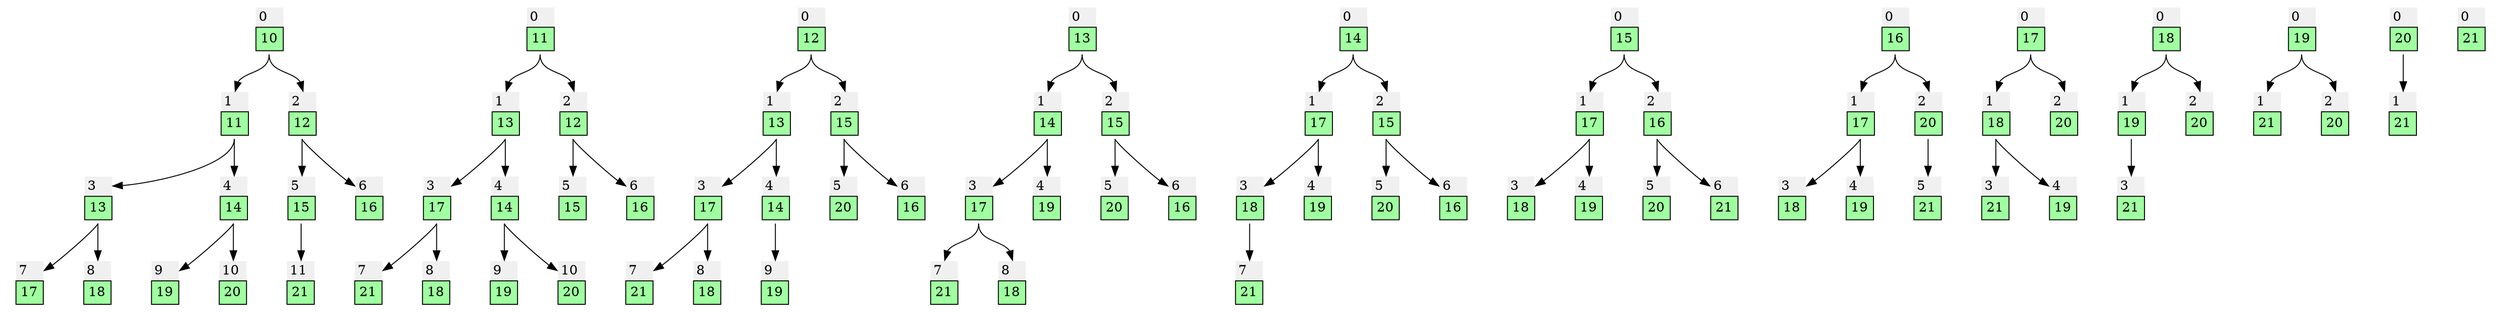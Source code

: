 digraph g
{ 
node [shape=none]
rankdir="TB"
edge[tailclip=false,arrowtail=dot];
node_0_0
[label=<
<TABLE BORDER="0" CELLBORDER="1" CELLSPACING="0" CELLPADDING="4" >
<TR> <TD CELLPADDING="3" BORDER="0"  ALIGN="LEFT" bgcolor="#f0f0f0" PORT="id">0</TD> </TR><TR>
<TD PORT="val" bgcolor="#a0FFa0">10</TD>
</TR></TABLE>>];
rank = same; node_1_0;node_2_0;
node_0_0:s -> node_1_0:id ;
node_0_0:s -> node_2_0:id ;
node_1_0
[label=<
<TABLE BORDER="0" CELLBORDER="1" CELLSPACING="0" CELLPADDING="4" >
<TR> <TD CELLPADDING="3" BORDER="0"  ALIGN="LEFT" bgcolor="#f0f0f0" PORT="id">1</TD> </TR><TR>
<TD PORT="val" bgcolor="#a0FFa0">11</TD>
</TR></TABLE>>];
rank = same; node_3_0;node_4_0;
node_1_0:s -> node_3_0:id ;
node_1_0:s -> node_4_0:id ;
node_3_0
[label=<
<TABLE BORDER="0" CELLBORDER="1" CELLSPACING="0" CELLPADDING="4" >
<TR> <TD CELLPADDING="3" BORDER="0"  ALIGN="LEFT" bgcolor="#f0f0f0" PORT="id">3</TD> </TR><TR>
<TD PORT="val" bgcolor="#a0FFa0">13</TD>
</TR></TABLE>>];
rank = same; node_7_0;node_8_0;
node_3_0:s -> node_7_0:id ;
node_3_0:s -> node_8_0:id ;
node_7_0
[label=<
<TABLE BORDER="0" CELLBORDER="1" CELLSPACING="0" CELLPADDING="4" >
<TR> <TD CELLPADDING="3" BORDER="0"  ALIGN="LEFT" bgcolor="#f0f0f0" PORT="id">7</TD> </TR><TR>
<TD PORT="val" bgcolor="#a0FFa0">17</TD>
</TR></TABLE>>];
node_8_0
[label=<
<TABLE BORDER="0" CELLBORDER="1" CELLSPACING="0" CELLPADDING="4" >
<TR> <TD CELLPADDING="3" BORDER="0"  ALIGN="LEFT" bgcolor="#f0f0f0" PORT="id">8</TD> </TR><TR>
<TD PORT="val" bgcolor="#a0FFa0">18</TD>
</TR></TABLE>>];
node_4_0
[label=<
<TABLE BORDER="0" CELLBORDER="1" CELLSPACING="0" CELLPADDING="4" >
<TR> <TD CELLPADDING="3" BORDER="0"  ALIGN="LEFT" bgcolor="#f0f0f0" PORT="id">4</TD> </TR><TR>
<TD PORT="val" bgcolor="#a0FFa0">14</TD>
</TR></TABLE>>];
rank = same; node_9_0;node_10_0;
node_4_0:s -> node_9_0:id ;
node_4_0:s -> node_10_0:id ;
node_9_0
[label=<
<TABLE BORDER="0" CELLBORDER="1" CELLSPACING="0" CELLPADDING="4" >
<TR> <TD CELLPADDING="3" BORDER="0"  ALIGN="LEFT" bgcolor="#f0f0f0" PORT="id">9</TD> </TR><TR>
<TD PORT="val" bgcolor="#a0FFa0">19</TD>
</TR></TABLE>>];
node_10_0
[label=<
<TABLE BORDER="0" CELLBORDER="1" CELLSPACING="0" CELLPADDING="4" >
<TR> <TD CELLPADDING="3" BORDER="0"  ALIGN="LEFT" bgcolor="#f0f0f0" PORT="id">10</TD> </TR><TR>
<TD PORT="val" bgcolor="#a0FFa0">20</TD>
</TR></TABLE>>];
node_2_0
[label=<
<TABLE BORDER="0" CELLBORDER="1" CELLSPACING="0" CELLPADDING="4" >
<TR> <TD CELLPADDING="3" BORDER="0"  ALIGN="LEFT" bgcolor="#f0f0f0" PORT="id">2</TD> </TR><TR>
<TD PORT="val" bgcolor="#a0FFa0">12</TD>
</TR></TABLE>>];
rank = same; node_5_0;node_6_0;
node_2_0:s -> node_5_0:id ;
node_2_0:s -> node_6_0:id ;
node_5_0
[label=<
<TABLE BORDER="0" CELLBORDER="1" CELLSPACING="0" CELLPADDING="4" >
<TR> <TD CELLPADDING="3" BORDER="0"  ALIGN="LEFT" bgcolor="#f0f0f0" PORT="id">5</TD> </TR><TR>
<TD PORT="val" bgcolor="#a0FFa0">15</TD>
</TR></TABLE>>];
node_5_0:s -> node_11_0:id ;
node_11_0
[label=<
<TABLE BORDER="0" CELLBORDER="1" CELLSPACING="0" CELLPADDING="4" >
<TR> <TD CELLPADDING="3" BORDER="0"  ALIGN="LEFT" bgcolor="#f0f0f0" PORT="id">11</TD> </TR><TR>
<TD PORT="val" bgcolor="#a0FFa0">21</TD>
</TR></TABLE>>];
node_6_0
[label=<
<TABLE BORDER="0" CELLBORDER="1" CELLSPACING="0" CELLPADDING="4" >
<TR> <TD CELLPADDING="3" BORDER="0"  ALIGN="LEFT" bgcolor="#f0f0f0" PORT="id">6</TD> </TR><TR>
<TD PORT="val" bgcolor="#a0FFa0">16</TD>
</TR></TABLE>>];
node_0_2
[label=<
<TABLE BORDER="0" CELLBORDER="1" CELLSPACING="0" CELLPADDING="4" >
<TR> <TD CELLPADDING="3" BORDER="0"  ALIGN="LEFT" bgcolor="#f0f0f0" PORT="id">0</TD> </TR><TR>
<TD PORT="val" bgcolor="#a0FFa0">11</TD>
</TR></TABLE>>];
rank = same; node_1_2;node_2_2;
node_0_2:s -> node_1_2:id ;
node_0_2:s -> node_2_2:id ;
node_1_2
[label=<
<TABLE BORDER="0" CELLBORDER="1" CELLSPACING="0" CELLPADDING="4" >
<TR> <TD CELLPADDING="3" BORDER="0"  ALIGN="LEFT" bgcolor="#f0f0f0" PORT="id">1</TD> </TR><TR>
<TD PORT="val" bgcolor="#a0FFa0">13</TD>
</TR></TABLE>>];
rank = same; node_3_2;node_4_2;
node_1_2:s -> node_3_2:id ;
node_1_2:s -> node_4_2:id ;
node_3_2
[label=<
<TABLE BORDER="0" CELLBORDER="1" CELLSPACING="0" CELLPADDING="4" >
<TR> <TD CELLPADDING="3" BORDER="0"  ALIGN="LEFT" bgcolor="#f0f0f0" PORT="id">3</TD> </TR><TR>
<TD PORT="val" bgcolor="#a0FFa0">17</TD>
</TR></TABLE>>];
rank = same; node_7_2;node_8_2;
node_3_2:s -> node_7_2:id ;
node_3_2:s -> node_8_2:id ;
node_7_2
[label=<
<TABLE BORDER="0" CELLBORDER="1" CELLSPACING="0" CELLPADDING="4" >
<TR> <TD CELLPADDING="3" BORDER="0"  ALIGN="LEFT" bgcolor="#f0f0f0" PORT="id">7</TD> </TR><TR>
<TD PORT="val" bgcolor="#a0FFa0">21</TD>
</TR></TABLE>>];
node_8_2
[label=<
<TABLE BORDER="0" CELLBORDER="1" CELLSPACING="0" CELLPADDING="4" >
<TR> <TD CELLPADDING="3" BORDER="0"  ALIGN="LEFT" bgcolor="#f0f0f0" PORT="id">8</TD> </TR><TR>
<TD PORT="val" bgcolor="#a0FFa0">18</TD>
</TR></TABLE>>];
node_4_2
[label=<
<TABLE BORDER="0" CELLBORDER="1" CELLSPACING="0" CELLPADDING="4" >
<TR> <TD CELLPADDING="3" BORDER="0"  ALIGN="LEFT" bgcolor="#f0f0f0" PORT="id">4</TD> </TR><TR>
<TD PORT="val" bgcolor="#a0FFa0">14</TD>
</TR></TABLE>>];
rank = same; node_9_2;node_10_2;
node_4_2:s -> node_9_2:id ;
node_4_2:s -> node_10_2:id ;
node_9_2
[label=<
<TABLE BORDER="0" CELLBORDER="1" CELLSPACING="0" CELLPADDING="4" >
<TR> <TD CELLPADDING="3" BORDER="0"  ALIGN="LEFT" bgcolor="#f0f0f0" PORT="id">9</TD> </TR><TR>
<TD PORT="val" bgcolor="#a0FFa0">19</TD>
</TR></TABLE>>];
node_10_2
[label=<
<TABLE BORDER="0" CELLBORDER="1" CELLSPACING="0" CELLPADDING="4" >
<TR> <TD CELLPADDING="3" BORDER="0"  ALIGN="LEFT" bgcolor="#f0f0f0" PORT="id">10</TD> </TR><TR>
<TD PORT="val" bgcolor="#a0FFa0">20</TD>
</TR></TABLE>>];
node_2_2
[label=<
<TABLE BORDER="0" CELLBORDER="1" CELLSPACING="0" CELLPADDING="4" >
<TR> <TD CELLPADDING="3" BORDER="0"  ALIGN="LEFT" bgcolor="#f0f0f0" PORT="id">2</TD> </TR><TR>
<TD PORT="val" bgcolor="#a0FFa0">12</TD>
</TR></TABLE>>];
rank = same; node_5_2;node_6_2;
node_2_2:s -> node_5_2:id ;
node_2_2:s -> node_6_2:id ;
node_5_2
[label=<
<TABLE BORDER="0" CELLBORDER="1" CELLSPACING="0" CELLPADDING="4" >
<TR> <TD CELLPADDING="3" BORDER="0"  ALIGN="LEFT" bgcolor="#f0f0f0" PORT="id">5</TD> </TR><TR>
<TD PORT="val" bgcolor="#a0FFa0">15</TD>
</TR></TABLE>>];
node_6_2
[label=<
<TABLE BORDER="0" CELLBORDER="1" CELLSPACING="0" CELLPADDING="4" >
<TR> <TD CELLPADDING="3" BORDER="0"  ALIGN="LEFT" bgcolor="#f0f0f0" PORT="id">6</TD> </TR><TR>
<TD PORT="val" bgcolor="#a0FFa0">16</TD>
</TR></TABLE>>];
node_0_4
[label=<
<TABLE BORDER="0" CELLBORDER="1" CELLSPACING="0" CELLPADDING="4" >
<TR> <TD CELLPADDING="3" BORDER="0"  ALIGN="LEFT" bgcolor="#f0f0f0" PORT="id">0</TD> </TR><TR>
<TD PORT="val" bgcolor="#a0FFa0">12</TD>
</TR></TABLE>>];
rank = same; node_1_4;node_2_4;
node_0_4:s -> node_1_4:id ;
node_0_4:s -> node_2_4:id ;
node_1_4
[label=<
<TABLE BORDER="0" CELLBORDER="1" CELLSPACING="0" CELLPADDING="4" >
<TR> <TD CELLPADDING="3" BORDER="0"  ALIGN="LEFT" bgcolor="#f0f0f0" PORT="id">1</TD> </TR><TR>
<TD PORT="val" bgcolor="#a0FFa0">13</TD>
</TR></TABLE>>];
rank = same; node_3_4;node_4_4;
node_1_4:s -> node_3_4:id ;
node_1_4:s -> node_4_4:id ;
node_3_4
[label=<
<TABLE BORDER="0" CELLBORDER="1" CELLSPACING="0" CELLPADDING="4" >
<TR> <TD CELLPADDING="3" BORDER="0"  ALIGN="LEFT" bgcolor="#f0f0f0" PORT="id">3</TD> </TR><TR>
<TD PORT="val" bgcolor="#a0FFa0">17</TD>
</TR></TABLE>>];
rank = same; node_7_4;node_8_4;
node_3_4:s -> node_7_4:id ;
node_3_4:s -> node_8_4:id ;
node_7_4
[label=<
<TABLE BORDER="0" CELLBORDER="1" CELLSPACING="0" CELLPADDING="4" >
<TR> <TD CELLPADDING="3" BORDER="0"  ALIGN="LEFT" bgcolor="#f0f0f0" PORT="id">7</TD> </TR><TR>
<TD PORT="val" bgcolor="#a0FFa0">21</TD>
</TR></TABLE>>];
node_8_4
[label=<
<TABLE BORDER="0" CELLBORDER="1" CELLSPACING="0" CELLPADDING="4" >
<TR> <TD CELLPADDING="3" BORDER="0"  ALIGN="LEFT" bgcolor="#f0f0f0" PORT="id">8</TD> </TR><TR>
<TD PORT="val" bgcolor="#a0FFa0">18</TD>
</TR></TABLE>>];
node_4_4
[label=<
<TABLE BORDER="0" CELLBORDER="1" CELLSPACING="0" CELLPADDING="4" >
<TR> <TD CELLPADDING="3" BORDER="0"  ALIGN="LEFT" bgcolor="#f0f0f0" PORT="id">4</TD> </TR><TR>
<TD PORT="val" bgcolor="#a0FFa0">14</TD>
</TR></TABLE>>];
node_4_4:s -> node_9_4:id ;
node_9_4
[label=<
<TABLE BORDER="0" CELLBORDER="1" CELLSPACING="0" CELLPADDING="4" >
<TR> <TD CELLPADDING="3" BORDER="0"  ALIGN="LEFT" bgcolor="#f0f0f0" PORT="id">9</TD> </TR><TR>
<TD PORT="val" bgcolor="#a0FFa0">19</TD>
</TR></TABLE>>];
node_2_4
[label=<
<TABLE BORDER="0" CELLBORDER="1" CELLSPACING="0" CELLPADDING="4" >
<TR> <TD CELLPADDING="3" BORDER="0"  ALIGN="LEFT" bgcolor="#f0f0f0" PORT="id">2</TD> </TR><TR>
<TD PORT="val" bgcolor="#a0FFa0">15</TD>
</TR></TABLE>>];
rank = same; node_5_4;node_6_4;
node_2_4:s -> node_5_4:id ;
node_2_4:s -> node_6_4:id ;
node_5_4
[label=<
<TABLE BORDER="0" CELLBORDER="1" CELLSPACING="0" CELLPADDING="4" >
<TR> <TD CELLPADDING="3" BORDER="0"  ALIGN="LEFT" bgcolor="#f0f0f0" PORT="id">5</TD> </TR><TR>
<TD PORT="val" bgcolor="#a0FFa0">20</TD>
</TR></TABLE>>];
node_6_4
[label=<
<TABLE BORDER="0" CELLBORDER="1" CELLSPACING="0" CELLPADDING="4" >
<TR> <TD CELLPADDING="3" BORDER="0"  ALIGN="LEFT" bgcolor="#f0f0f0" PORT="id">6</TD> </TR><TR>
<TD PORT="val" bgcolor="#a0FFa0">16</TD>
</TR></TABLE>>];
node_0_6
[label=<
<TABLE BORDER="0" CELLBORDER="1" CELLSPACING="0" CELLPADDING="4" >
<TR> <TD CELLPADDING="3" BORDER="0"  ALIGN="LEFT" bgcolor="#f0f0f0" PORT="id">0</TD> </TR><TR>
<TD PORT="val" bgcolor="#a0FFa0">13</TD>
</TR></TABLE>>];
rank = same; node_1_6;node_2_6;
node_0_6:s -> node_1_6:id ;
node_0_6:s -> node_2_6:id ;
node_1_6
[label=<
<TABLE BORDER="0" CELLBORDER="1" CELLSPACING="0" CELLPADDING="4" >
<TR> <TD CELLPADDING="3" BORDER="0"  ALIGN="LEFT" bgcolor="#f0f0f0" PORT="id">1</TD> </TR><TR>
<TD PORT="val" bgcolor="#a0FFa0">14</TD>
</TR></TABLE>>];
rank = same; node_3_6;node_4_6;
node_1_6:s -> node_3_6:id ;
node_1_6:s -> node_4_6:id ;
node_3_6
[label=<
<TABLE BORDER="0" CELLBORDER="1" CELLSPACING="0" CELLPADDING="4" >
<TR> <TD CELLPADDING="3" BORDER="0"  ALIGN="LEFT" bgcolor="#f0f0f0" PORT="id">3</TD> </TR><TR>
<TD PORT="val" bgcolor="#a0FFa0">17</TD>
</TR></TABLE>>];
rank = same; node_7_6;node_8_6;
node_3_6:s -> node_7_6:id ;
node_3_6:s -> node_8_6:id ;
node_7_6
[label=<
<TABLE BORDER="0" CELLBORDER="1" CELLSPACING="0" CELLPADDING="4" >
<TR> <TD CELLPADDING="3" BORDER="0"  ALIGN="LEFT" bgcolor="#f0f0f0" PORT="id">7</TD> </TR><TR>
<TD PORT="val" bgcolor="#a0FFa0">21</TD>
</TR></TABLE>>];
node_8_6
[label=<
<TABLE BORDER="0" CELLBORDER="1" CELLSPACING="0" CELLPADDING="4" >
<TR> <TD CELLPADDING="3" BORDER="0"  ALIGN="LEFT" bgcolor="#f0f0f0" PORT="id">8</TD> </TR><TR>
<TD PORT="val" bgcolor="#a0FFa0">18</TD>
</TR></TABLE>>];
node_4_6
[label=<
<TABLE BORDER="0" CELLBORDER="1" CELLSPACING="0" CELLPADDING="4" >
<TR> <TD CELLPADDING="3" BORDER="0"  ALIGN="LEFT" bgcolor="#f0f0f0" PORT="id">4</TD> </TR><TR>
<TD PORT="val" bgcolor="#a0FFa0">19</TD>
</TR></TABLE>>];
node_2_6
[label=<
<TABLE BORDER="0" CELLBORDER="1" CELLSPACING="0" CELLPADDING="4" >
<TR> <TD CELLPADDING="3" BORDER="0"  ALIGN="LEFT" bgcolor="#f0f0f0" PORT="id">2</TD> </TR><TR>
<TD PORT="val" bgcolor="#a0FFa0">15</TD>
</TR></TABLE>>];
rank = same; node_5_6;node_6_6;
node_2_6:s -> node_5_6:id ;
node_2_6:s -> node_6_6:id ;
node_5_6
[label=<
<TABLE BORDER="0" CELLBORDER="1" CELLSPACING="0" CELLPADDING="4" >
<TR> <TD CELLPADDING="3" BORDER="0"  ALIGN="LEFT" bgcolor="#f0f0f0" PORT="id">5</TD> </TR><TR>
<TD PORT="val" bgcolor="#a0FFa0">20</TD>
</TR></TABLE>>];
node_6_6
[label=<
<TABLE BORDER="0" CELLBORDER="1" CELLSPACING="0" CELLPADDING="4" >
<TR> <TD CELLPADDING="3" BORDER="0"  ALIGN="LEFT" bgcolor="#f0f0f0" PORT="id">6</TD> </TR><TR>
<TD PORT="val" bgcolor="#a0FFa0">16</TD>
</TR></TABLE>>];
node_0_8
[label=<
<TABLE BORDER="0" CELLBORDER="1" CELLSPACING="0" CELLPADDING="4" >
<TR> <TD CELLPADDING="3" BORDER="0"  ALIGN="LEFT" bgcolor="#f0f0f0" PORT="id">0</TD> </TR><TR>
<TD PORT="val" bgcolor="#a0FFa0">14</TD>
</TR></TABLE>>];
rank = same; node_1_8;node_2_8;
node_0_8:s -> node_1_8:id ;
node_0_8:s -> node_2_8:id ;
node_1_8
[label=<
<TABLE BORDER="0" CELLBORDER="1" CELLSPACING="0" CELLPADDING="4" >
<TR> <TD CELLPADDING="3" BORDER="0"  ALIGN="LEFT" bgcolor="#f0f0f0" PORT="id">1</TD> </TR><TR>
<TD PORT="val" bgcolor="#a0FFa0">17</TD>
</TR></TABLE>>];
rank = same; node_3_8;node_4_8;
node_1_8:s -> node_3_8:id ;
node_1_8:s -> node_4_8:id ;
node_3_8
[label=<
<TABLE BORDER="0" CELLBORDER="1" CELLSPACING="0" CELLPADDING="4" >
<TR> <TD CELLPADDING="3" BORDER="0"  ALIGN="LEFT" bgcolor="#f0f0f0" PORT="id">3</TD> </TR><TR>
<TD PORT="val" bgcolor="#a0FFa0">18</TD>
</TR></TABLE>>];
node_3_8:s -> node_7_8:id ;
node_7_8
[label=<
<TABLE BORDER="0" CELLBORDER="1" CELLSPACING="0" CELLPADDING="4" >
<TR> <TD CELLPADDING="3" BORDER="0"  ALIGN="LEFT" bgcolor="#f0f0f0" PORT="id">7</TD> </TR><TR>
<TD PORT="val" bgcolor="#a0FFa0">21</TD>
</TR></TABLE>>];
node_4_8
[label=<
<TABLE BORDER="0" CELLBORDER="1" CELLSPACING="0" CELLPADDING="4" >
<TR> <TD CELLPADDING="3" BORDER="0"  ALIGN="LEFT" bgcolor="#f0f0f0" PORT="id">4</TD> </TR><TR>
<TD PORT="val" bgcolor="#a0FFa0">19</TD>
</TR></TABLE>>];
node_2_8
[label=<
<TABLE BORDER="0" CELLBORDER="1" CELLSPACING="0" CELLPADDING="4" >
<TR> <TD CELLPADDING="3" BORDER="0"  ALIGN="LEFT" bgcolor="#f0f0f0" PORT="id">2</TD> </TR><TR>
<TD PORT="val" bgcolor="#a0FFa0">15</TD>
</TR></TABLE>>];
rank = same; node_5_8;node_6_8;
node_2_8:s -> node_5_8:id ;
node_2_8:s -> node_6_8:id ;
node_5_8
[label=<
<TABLE BORDER="0" CELLBORDER="1" CELLSPACING="0" CELLPADDING="4" >
<TR> <TD CELLPADDING="3" BORDER="0"  ALIGN="LEFT" bgcolor="#f0f0f0" PORT="id">5</TD> </TR><TR>
<TD PORT="val" bgcolor="#a0FFa0">20</TD>
</TR></TABLE>>];
node_6_8
[label=<
<TABLE BORDER="0" CELLBORDER="1" CELLSPACING="0" CELLPADDING="4" >
<TR> <TD CELLPADDING="3" BORDER="0"  ALIGN="LEFT" bgcolor="#f0f0f0" PORT="id">6</TD> </TR><TR>
<TD PORT="val" bgcolor="#a0FFa0">16</TD>
</TR></TABLE>>];
node_0_10
[label=<
<TABLE BORDER="0" CELLBORDER="1" CELLSPACING="0" CELLPADDING="4" >
<TR> <TD CELLPADDING="3" BORDER="0"  ALIGN="LEFT" bgcolor="#f0f0f0" PORT="id">0</TD> </TR><TR>
<TD PORT="val" bgcolor="#a0FFa0">15</TD>
</TR></TABLE>>];
rank = same; node_1_10;node_2_10;
node_0_10:s -> node_1_10:id ;
node_0_10:s -> node_2_10:id ;
node_1_10
[label=<
<TABLE BORDER="0" CELLBORDER="1" CELLSPACING="0" CELLPADDING="4" >
<TR> <TD CELLPADDING="3" BORDER="0"  ALIGN="LEFT" bgcolor="#f0f0f0" PORT="id">1</TD> </TR><TR>
<TD PORT="val" bgcolor="#a0FFa0">17</TD>
</TR></TABLE>>];
rank = same; node_3_10;node_4_10;
node_1_10:s -> node_3_10:id ;
node_1_10:s -> node_4_10:id ;
node_3_10
[label=<
<TABLE BORDER="0" CELLBORDER="1" CELLSPACING="0" CELLPADDING="4" >
<TR> <TD CELLPADDING="3" BORDER="0"  ALIGN="LEFT" bgcolor="#f0f0f0" PORT="id">3</TD> </TR><TR>
<TD PORT="val" bgcolor="#a0FFa0">18</TD>
</TR></TABLE>>];
node_4_10
[label=<
<TABLE BORDER="0" CELLBORDER="1" CELLSPACING="0" CELLPADDING="4" >
<TR> <TD CELLPADDING="3" BORDER="0"  ALIGN="LEFT" bgcolor="#f0f0f0" PORT="id">4</TD> </TR><TR>
<TD PORT="val" bgcolor="#a0FFa0">19</TD>
</TR></TABLE>>];
node_2_10
[label=<
<TABLE BORDER="0" CELLBORDER="1" CELLSPACING="0" CELLPADDING="4" >
<TR> <TD CELLPADDING="3" BORDER="0"  ALIGN="LEFT" bgcolor="#f0f0f0" PORT="id">2</TD> </TR><TR>
<TD PORT="val" bgcolor="#a0FFa0">16</TD>
</TR></TABLE>>];
rank = same; node_5_10;node_6_10;
node_2_10:s -> node_5_10:id ;
node_2_10:s -> node_6_10:id ;
node_5_10
[label=<
<TABLE BORDER="0" CELLBORDER="1" CELLSPACING="0" CELLPADDING="4" >
<TR> <TD CELLPADDING="3" BORDER="0"  ALIGN="LEFT" bgcolor="#f0f0f0" PORT="id">5</TD> </TR><TR>
<TD PORT="val" bgcolor="#a0FFa0">20</TD>
</TR></TABLE>>];
node_6_10
[label=<
<TABLE BORDER="0" CELLBORDER="1" CELLSPACING="0" CELLPADDING="4" >
<TR> <TD CELLPADDING="3" BORDER="0"  ALIGN="LEFT" bgcolor="#f0f0f0" PORT="id">6</TD> </TR><TR>
<TD PORT="val" bgcolor="#a0FFa0">21</TD>
</TR></TABLE>>];
node_0_12
[label=<
<TABLE BORDER="0" CELLBORDER="1" CELLSPACING="0" CELLPADDING="4" >
<TR> <TD CELLPADDING="3" BORDER="0"  ALIGN="LEFT" bgcolor="#f0f0f0" PORT="id">0</TD> </TR><TR>
<TD PORT="val" bgcolor="#a0FFa0">16</TD>
</TR></TABLE>>];
rank = same; node_1_12;node_2_12;
node_0_12:s -> node_1_12:id ;
node_0_12:s -> node_2_12:id ;
node_1_12
[label=<
<TABLE BORDER="0" CELLBORDER="1" CELLSPACING="0" CELLPADDING="4" >
<TR> <TD CELLPADDING="3" BORDER="0"  ALIGN="LEFT" bgcolor="#f0f0f0" PORT="id">1</TD> </TR><TR>
<TD PORT="val" bgcolor="#a0FFa0">17</TD>
</TR></TABLE>>];
rank = same; node_3_12;node_4_12;
node_1_12:s -> node_3_12:id ;
node_1_12:s -> node_4_12:id ;
node_3_12
[label=<
<TABLE BORDER="0" CELLBORDER="1" CELLSPACING="0" CELLPADDING="4" >
<TR> <TD CELLPADDING="3" BORDER="0"  ALIGN="LEFT" bgcolor="#f0f0f0" PORT="id">3</TD> </TR><TR>
<TD PORT="val" bgcolor="#a0FFa0">18</TD>
</TR></TABLE>>];
node_4_12
[label=<
<TABLE BORDER="0" CELLBORDER="1" CELLSPACING="0" CELLPADDING="4" >
<TR> <TD CELLPADDING="3" BORDER="0"  ALIGN="LEFT" bgcolor="#f0f0f0" PORT="id">4</TD> </TR><TR>
<TD PORT="val" bgcolor="#a0FFa0">19</TD>
</TR></TABLE>>];
node_2_12
[label=<
<TABLE BORDER="0" CELLBORDER="1" CELLSPACING="0" CELLPADDING="4" >
<TR> <TD CELLPADDING="3" BORDER="0"  ALIGN="LEFT" bgcolor="#f0f0f0" PORT="id">2</TD> </TR><TR>
<TD PORT="val" bgcolor="#a0FFa0">20</TD>
</TR></TABLE>>];
node_2_12:s -> node_5_12:id ;
node_5_12
[label=<
<TABLE BORDER="0" CELLBORDER="1" CELLSPACING="0" CELLPADDING="4" >
<TR> <TD CELLPADDING="3" BORDER="0"  ALIGN="LEFT" bgcolor="#f0f0f0" PORT="id">5</TD> </TR><TR>
<TD PORT="val" bgcolor="#a0FFa0">21</TD>
</TR></TABLE>>];
node_0_14
[label=<
<TABLE BORDER="0" CELLBORDER="1" CELLSPACING="0" CELLPADDING="4" >
<TR> <TD CELLPADDING="3" BORDER="0"  ALIGN="LEFT" bgcolor="#f0f0f0" PORT="id">0</TD> </TR><TR>
<TD PORT="val" bgcolor="#a0FFa0">17</TD>
</TR></TABLE>>];
rank = same; node_1_14;node_2_14;
node_0_14:s -> node_1_14:id ;
node_0_14:s -> node_2_14:id ;
node_1_14
[label=<
<TABLE BORDER="0" CELLBORDER="1" CELLSPACING="0" CELLPADDING="4" >
<TR> <TD CELLPADDING="3" BORDER="0"  ALIGN="LEFT" bgcolor="#f0f0f0" PORT="id">1</TD> </TR><TR>
<TD PORT="val" bgcolor="#a0FFa0">18</TD>
</TR></TABLE>>];
rank = same; node_3_14;node_4_14;
node_1_14:s -> node_3_14:id ;
node_1_14:s -> node_4_14:id ;
node_3_14
[label=<
<TABLE BORDER="0" CELLBORDER="1" CELLSPACING="0" CELLPADDING="4" >
<TR> <TD CELLPADDING="3" BORDER="0"  ALIGN="LEFT" bgcolor="#f0f0f0" PORT="id">3</TD> </TR><TR>
<TD PORT="val" bgcolor="#a0FFa0">21</TD>
</TR></TABLE>>];
node_4_14
[label=<
<TABLE BORDER="0" CELLBORDER="1" CELLSPACING="0" CELLPADDING="4" >
<TR> <TD CELLPADDING="3" BORDER="0"  ALIGN="LEFT" bgcolor="#f0f0f0" PORT="id">4</TD> </TR><TR>
<TD PORT="val" bgcolor="#a0FFa0">19</TD>
</TR></TABLE>>];
node_2_14
[label=<
<TABLE BORDER="0" CELLBORDER="1" CELLSPACING="0" CELLPADDING="4" >
<TR> <TD CELLPADDING="3" BORDER="0"  ALIGN="LEFT" bgcolor="#f0f0f0" PORT="id">2</TD> </TR><TR>
<TD PORT="val" bgcolor="#a0FFa0">20</TD>
</TR></TABLE>>];
node_0_16
[label=<
<TABLE BORDER="0" CELLBORDER="1" CELLSPACING="0" CELLPADDING="4" >
<TR> <TD CELLPADDING="3" BORDER="0"  ALIGN="LEFT" bgcolor="#f0f0f0" PORT="id">0</TD> </TR><TR>
<TD PORT="val" bgcolor="#a0FFa0">18</TD>
</TR></TABLE>>];
rank = same; node_1_16;node_2_16;
node_0_16:s -> node_1_16:id ;
node_0_16:s -> node_2_16:id ;
node_1_16
[label=<
<TABLE BORDER="0" CELLBORDER="1" CELLSPACING="0" CELLPADDING="4" >
<TR> <TD CELLPADDING="3" BORDER="0"  ALIGN="LEFT" bgcolor="#f0f0f0" PORT="id">1</TD> </TR><TR>
<TD PORT="val" bgcolor="#a0FFa0">19</TD>
</TR></TABLE>>];
node_1_16:s -> node_3_16:id ;
node_3_16
[label=<
<TABLE BORDER="0" CELLBORDER="1" CELLSPACING="0" CELLPADDING="4" >
<TR> <TD CELLPADDING="3" BORDER="0"  ALIGN="LEFT" bgcolor="#f0f0f0" PORT="id">3</TD> </TR><TR>
<TD PORT="val" bgcolor="#a0FFa0">21</TD>
</TR></TABLE>>];
node_2_16
[label=<
<TABLE BORDER="0" CELLBORDER="1" CELLSPACING="0" CELLPADDING="4" >
<TR> <TD CELLPADDING="3" BORDER="0"  ALIGN="LEFT" bgcolor="#f0f0f0" PORT="id">2</TD> </TR><TR>
<TD PORT="val" bgcolor="#a0FFa0">20</TD>
</TR></TABLE>>];
node_0_18
[label=<
<TABLE BORDER="0" CELLBORDER="1" CELLSPACING="0" CELLPADDING="4" >
<TR> <TD CELLPADDING="3" BORDER="0"  ALIGN="LEFT" bgcolor="#f0f0f0" PORT="id">0</TD> </TR><TR>
<TD PORT="val" bgcolor="#a0FFa0">19</TD>
</TR></TABLE>>];
rank = same; node_1_18;node_2_18;
node_0_18:s -> node_1_18:id ;
node_0_18:s -> node_2_18:id ;
node_1_18
[label=<
<TABLE BORDER="0" CELLBORDER="1" CELLSPACING="0" CELLPADDING="4" >
<TR> <TD CELLPADDING="3" BORDER="0"  ALIGN="LEFT" bgcolor="#f0f0f0" PORT="id">1</TD> </TR><TR>
<TD PORT="val" bgcolor="#a0FFa0">21</TD>
</TR></TABLE>>];
node_2_18
[label=<
<TABLE BORDER="0" CELLBORDER="1" CELLSPACING="0" CELLPADDING="4" >
<TR> <TD CELLPADDING="3" BORDER="0"  ALIGN="LEFT" bgcolor="#f0f0f0" PORT="id">2</TD> </TR><TR>
<TD PORT="val" bgcolor="#a0FFa0">20</TD>
</TR></TABLE>>];
node_0_20
[label=<
<TABLE BORDER="0" CELLBORDER="1" CELLSPACING="0" CELLPADDING="4" >
<TR> <TD CELLPADDING="3" BORDER="0"  ALIGN="LEFT" bgcolor="#f0f0f0" PORT="id">0</TD> </TR><TR>
<TD PORT="val" bgcolor="#a0FFa0">20</TD>
</TR></TABLE>>];
node_0_20:s -> node_1_20:id ;
node_1_20
[label=<
<TABLE BORDER="0" CELLBORDER="1" CELLSPACING="0" CELLPADDING="4" >
<TR> <TD CELLPADDING="3" BORDER="0"  ALIGN="LEFT" bgcolor="#f0f0f0" PORT="id">1</TD> </TR><TR>
<TD PORT="val" bgcolor="#a0FFa0">21</TD>
</TR></TABLE>>];
node_0_22
[label=<
<TABLE BORDER="0" CELLBORDER="1" CELLSPACING="0" CELLPADDING="4" >
<TR> <TD CELLPADDING="3" BORDER="0"  ALIGN="LEFT" bgcolor="#f0f0f0" PORT="id">0</TD> </TR><TR>
<TD PORT="val" bgcolor="#a0FFa0">21</TD>
</TR></TABLE>>];
}

